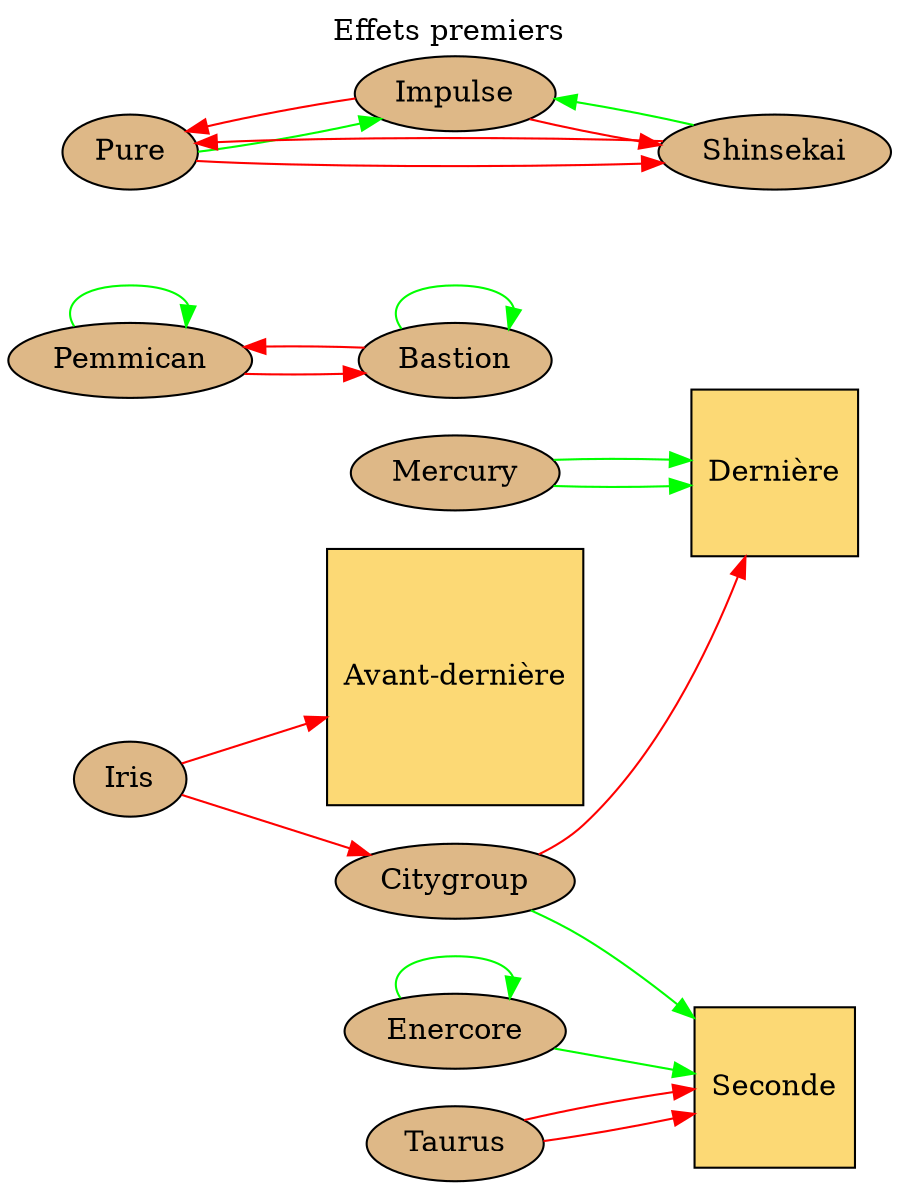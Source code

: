 # dot -T svg data/cities/detroit/graphviz/first.dot > website/static/graphviz/detroit/first.svg
digraph g{
	graph [
			rankdir = "LR"
			bgcolor=transparent
	];
	// title
	labelloc="t";
	label="Effets premiers";

	second [shape=square, fillcolor="#FCD975", style="filled", label="Seconde"];
	avantdernier [shape=square, fillcolor="#FCD975", style="filled", label="Avant-dernière"];
	dernier [shape=square, fillcolor="#FCD975", style="filled", label="Dernière"];

	pemmican [shape=ellipse, fillcolor="burlywood", style="filled", label="Pemmican"];
	bastion [shape=ellipse, fillcolor="burlywood", style="filled", label="Bastion"];
	citygroup [shape=ellipse, fillcolor="burlywood", style="filled", label="Citygroup"];
	enercore [shape=ellipse, fillcolor="burlywood", style="filled", label="Enercore"];
	iris [shape=ellipse, fillcolor="burlywood",style="filled", label="Iris"];
	mercury [shape=ellipse, fillcolor="burlywood", style="filled", label="Mercury"];
	pure [shape=ellipse, fillcolor="burlywood", style="filled", label="Pure"];
	impulse [shape=ellipse, fillcolor="burlywood", style="filled", label="Impulse"];
	shinsekai [shape=ellipse, fillcolor="burlywood", style="filled", label="Shinsekai"];
	taurus [shape=ellipse, fillcolor="burlywood", style="filled", label="Taurus"];

	citygroup -> dernier [color="red"];
	citygroup -> second [color="green"];

	bastion -> pemmican [color="red"];
	bastion -> bastion [color="green"];

	pemmican -> pemmican [color="green"];
	pemmican -> bastion [color="red"];

	taurus-> second [color="red"];
	taurus-> second [color="red"];

	enercore -> enercore [color="green"];
	enercore -> second [color="green"];

	shinsekai -> pure [color="red"];
	shinsekai -> impulse [color="green"];

	impulse -> shinsekai [color="red"];
	impulse -> pure [color="red"];

	pure -> shinsekai [color="red"];
	pure -> impulse [color="green"];

	mercury -> dernier [color="green"];
	mercury -> dernier [color="green"];

	iris -> avantdernier [color="red"];
	iris -> citygroup [color="red"];
}
